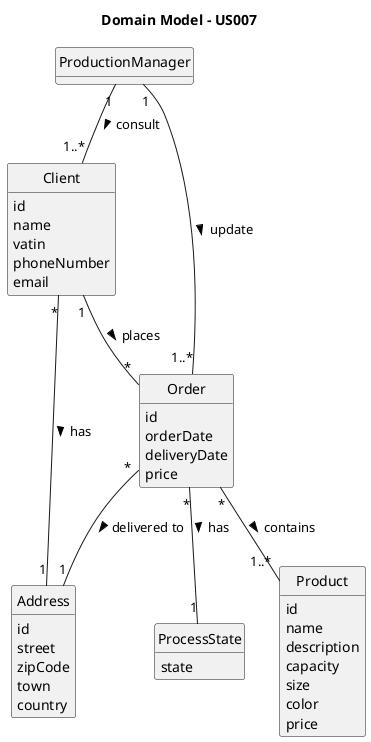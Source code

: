 @startuml
skinparam monochrome true
skinparam packageStyle rectangle
skinparam shadowing false

skinparam classAttributeIconSize 0

hide circle
hide methods

title Domain Model - US007

class ProductionManager {
}

class Client {
    id
    name
    vatin
    phoneNumber
    email
}

class Order {
    id
    orderDate
    deliveryDate
    price
}

class Address {
    id
    street
    zipCode
    town
    country
}

enum ProcessState {
    state
}

class Product {
    id
    name
    description
    capacity
    size
    color
    price
}


ProductionManager "1" -- "1..*" Order : update >
ProductionManager "1" -- "1..*" Client : consult >
Order "*" -- "1..*" Product : contains >
Order "*" -- "1" Address : delivered to >
Order "*" -- "1" ProcessState : has >
Client "*" -- "1" Address : has >
Client "1" -- "*" Order : places >

@enduml
